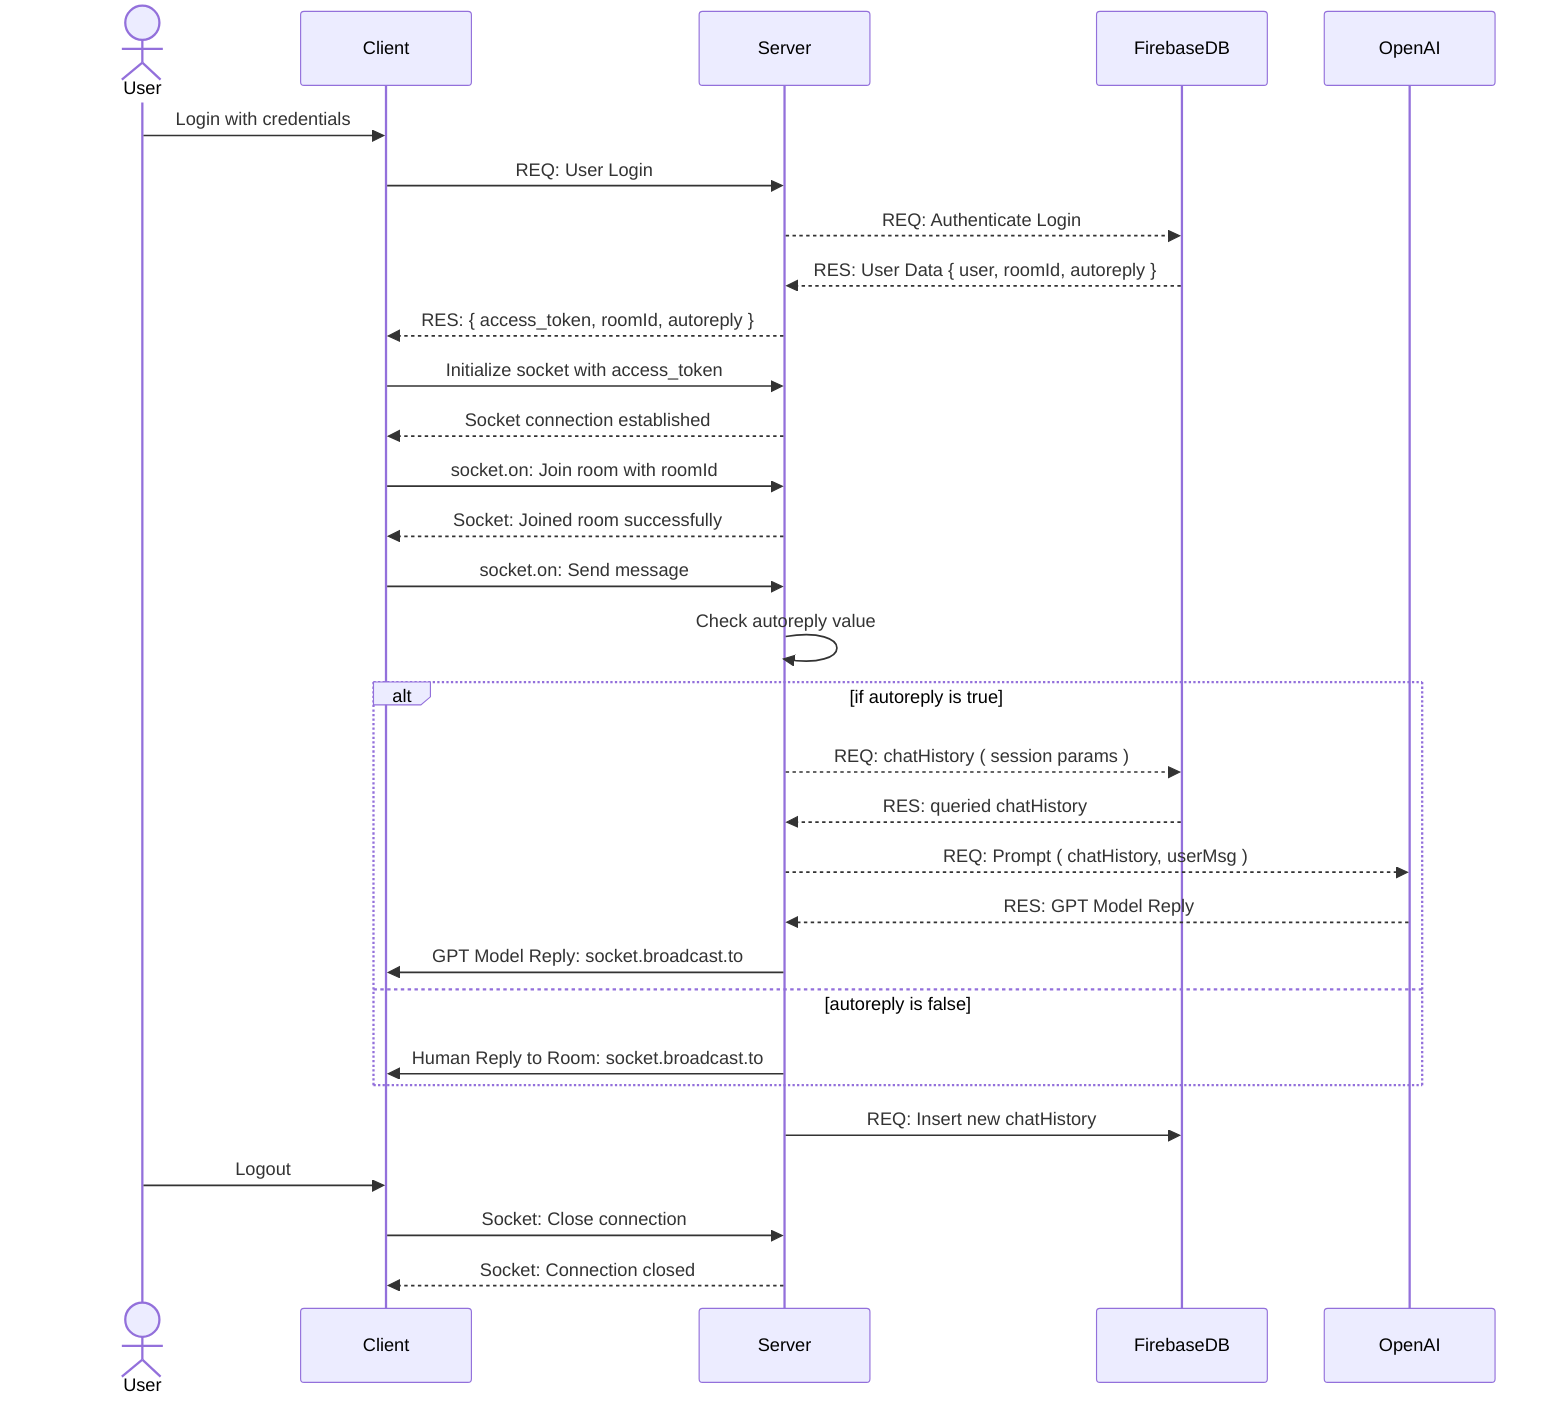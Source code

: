 sequenceDiagram
    actor User
    participant Client
    participant Server
    participant FirebaseDB
    participant OpenAI

    User->>Client: Login with credentials
    Client->>Server: REQ: User Login
    Server-->>FirebaseDB: REQ: Authenticate Login
    FirebaseDB-->>Server: RES: User Data { user, roomId, autoreply }
    Server-->>Client: RES: { access_token, roomId, autoreply }
    Client->>Server: Initialize socket with access_token
    Server-->>Client: Socket connection established
    Client->>Server: socket.on: Join room with roomId
    Server-->>Client: Socket: Joined room successfully
    Client->>Server: socket.on: Send message
    Server->>Server: Check autoreply value
    alt if autoreply is true
        Server-->>FirebaseDB: REQ: chatHistory ( session params )
        FirebaseDB-->>Server: RES: queried chatHistory
        Server-->>OpenAI: REQ: Prompt ( chatHistory, userMsg )
        OpenAI-->>Server: RES: GPT Model Reply
        Server->>Client: GPT Model Reply: socket.broadcast.to
    else autoreply is false
        Server->>Client: Human Reply to Room: socket.broadcast.to
    end
    Server->>FirebaseDB: REQ: Insert new chatHistory
    User->>Client: Logout
    Client->>Server: Socket: Close connection
    Server-->>Client: Socket: Connection closed